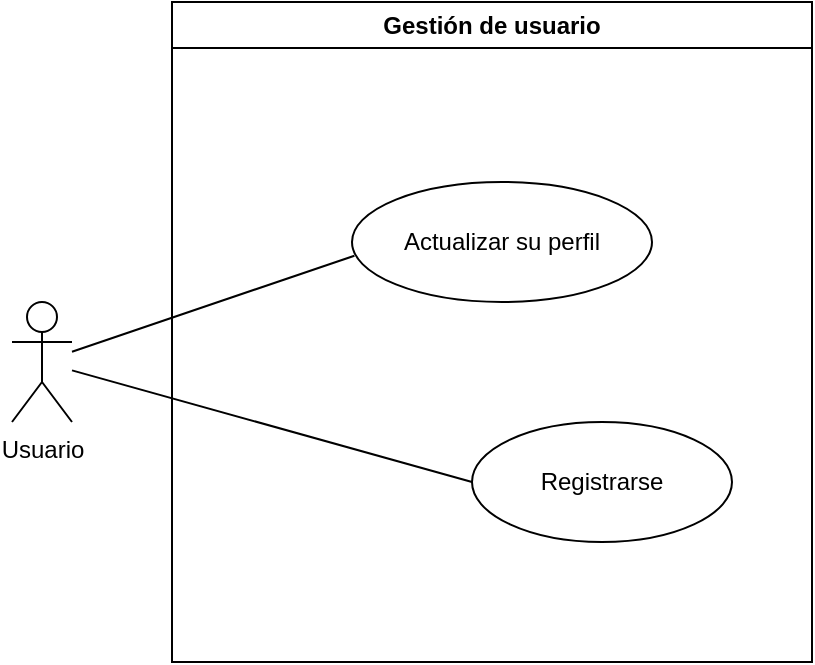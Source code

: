 <mxfile version="27.0.9">
  <diagram name="Page-1" id="tJq3_8uTWeRsZMd6biTb">
    <mxGraphModel dx="815" dy="500" grid="1" gridSize="10" guides="1" tooltips="1" connect="1" arrows="1" fold="1" page="1" pageScale="1" pageWidth="850" pageHeight="1100" math="0" shadow="0">
      <root>
        <mxCell id="0" />
        <mxCell id="1" parent="0" />
        <mxCell id="fDNkfD79bKdtPTMNzMJa-1" value="Usuario" style="shape=umlActor;verticalLabelPosition=bottom;verticalAlign=top;html=1;" parent="1" vertex="1">
          <mxGeometry x="30" y="170" width="30" height="60" as="geometry" />
        </mxCell>
        <mxCell id="fDNkfD79bKdtPTMNzMJa-3" value="Gestión de usuario" style="swimlane;whiteSpace=wrap;html=1;" parent="1" vertex="1">
          <mxGeometry x="110" y="20" width="320" height="330" as="geometry">
            <mxRectangle x="170" y="90" width="140" height="30" as="alternateBounds" />
          </mxGeometry>
        </mxCell>
        <mxCell id="fDNkfD79bKdtPTMNzMJa-4" value="Actualizar su perfil" style="ellipse;whiteSpace=wrap;html=1;" parent="fDNkfD79bKdtPTMNzMJa-3" vertex="1">
          <mxGeometry x="90" y="90" width="150" height="60" as="geometry" />
        </mxCell>
        <mxCell id="fDNkfD79bKdtPTMNzMJa-5" value="Registrarse" style="ellipse;whiteSpace=wrap;html=1;" parent="fDNkfD79bKdtPTMNzMJa-3" vertex="1">
          <mxGeometry x="150" y="210" width="130" height="60" as="geometry" />
        </mxCell>
        <mxCell id="fDNkfD79bKdtPTMNzMJa-6" value="" style="endArrow=none;html=1;rounded=0;entryX=0.008;entryY=0.614;entryDx=0;entryDy=0;entryPerimeter=0;" parent="1" source="fDNkfD79bKdtPTMNzMJa-1" target="fDNkfD79bKdtPTMNzMJa-4" edge="1">
          <mxGeometry width="50" height="50" relative="1" as="geometry">
            <mxPoint x="60" y="210" as="sourcePoint" />
            <mxPoint x="180" y="160" as="targetPoint" />
          </mxGeometry>
        </mxCell>
        <mxCell id="fDNkfD79bKdtPTMNzMJa-9" value="" style="endArrow=none;html=1;rounded=0;entryX=0;entryY=0.5;entryDx=0;entryDy=0;" parent="1" source="fDNkfD79bKdtPTMNzMJa-1" target="fDNkfD79bKdtPTMNzMJa-5" edge="1">
          <mxGeometry width="50" height="50" relative="1" as="geometry">
            <mxPoint x="60" y="220" as="sourcePoint" />
            <mxPoint x="240" y="250" as="targetPoint" />
          </mxGeometry>
        </mxCell>
      </root>
    </mxGraphModel>
  </diagram>
</mxfile>
